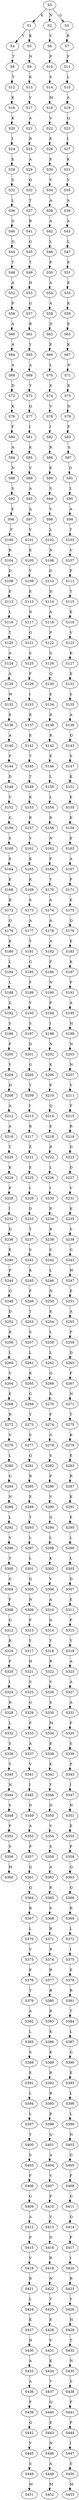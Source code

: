 strict digraph  {
	S0 -> S1 [ label = K ];
	S0 -> S2 [ label = N ];
	S0 -> S3 [ label = G ];
	S1 -> S4 [ label = Y ];
	S1 -> S5 [ label = K ];
	S2 -> S6 [ label = V ];
	S3 -> S7 [ label = R ];
	S4 -> S8 [ label = T ];
	S5 -> S9 [ label = N ];
	S6 -> S10 [ label = P ];
	S7 -> S11 [ label = F ];
	S8 -> S12 [ label = T ];
	S9 -> S13 [ label = K ];
	S10 -> S14 [ label = S ];
	S11 -> S15 [ label = L ];
	S12 -> S16 [ label = K ];
	S13 -> S17 [ label = V ];
	S14 -> S18 [ label = M ];
	S15 -> S19 [ label = A ];
	S16 -> S20 [ label = K ];
	S17 -> S21 [ label = A ];
	S18 -> S22 [ label = V ];
	S19 -> S23 [ label = Q ];
	S20 -> S24 [ label = I ];
	S21 -> S25 [ label = R ];
	S22 -> S26 [ label = E ];
	S23 -> S27 [ label = I ];
	S24 -> S28 [ label = E ];
	S25 -> S29 [ label = A ];
	S26 -> S30 [ label = E ];
	S27 -> S31 [ label = K ];
	S28 -> S32 [ label = S ];
	S29 -> S33 [ label = Q ];
	S30 -> S34 [ label = V ];
	S31 -> S35 [ label = V ];
	S32 -> S36 [ label = L ];
	S33 -> S37 [ label = T ];
	S34 -> S38 [ label = A ];
	S35 -> S39 [ label = A ];
	S36 -> S40 [ label = G ];
	S37 -> S41 [ label = R ];
	S38 -> S42 [ label = A ];
	S39 -> S43 [ label = A ];
	S40 -> S44 [ label = G ];
	S41 -> S45 [ label = G ];
	S42 -> S46 [ label = L ];
	S43 -> S47 [ label = L ];
	S44 -> S48 [ label = T ];
	S45 -> S49 [ label = T ];
	S46 -> S50 [ label = P ];
	S47 -> S51 [ label = E ];
	S48 -> S52 [ label = A ];
	S49 -> S53 [ label = H ];
	S50 -> S54 [ label = A ];
	S51 -> S55 [ label = E ];
	S52 -> S56 [ label = P ];
	S53 -> S57 [ label = G ];
	S54 -> S58 [ label = A ];
	S55 -> S59 [ label = K ];
	S56 -> S60 [ label = A ];
	S57 -> S61 [ label = R ];
	S58 -> S62 [ label = D ];
	S59 -> S63 [ label = E ];
	S60 -> S64 [ label = A ];
	S61 -> S65 [ label = Y ];
	S62 -> S66 [ label = E ];
	S63 -> S67 [ label = K ];
	S64 -> S68 [ label = A ];
	S65 -> S69 [ label = A ];
	S66 -> S70 [ label = L ];
	S67 -> S71 [ label = N ];
	S68 -> S72 [ label = D ];
	S69 -> S73 [ label = T ];
	S70 -> S74 [ label = E ];
	S71 -> S75 [ label = E ];
	S72 -> S76 [ label = K ];
	S73 -> S77 [ label = Q ];
	S74 -> S78 [ label = V ];
	S75 -> S79 [ label = D ];
	S76 -> S80 [ label = F ];
	S77 -> S81 [ label = I ];
	S78 -> S82 [ label = I ];
	S79 -> S83 [ label = P ];
	S80 -> S84 [ label = A ];
	S81 -> S85 [ label = K ];
	S82 -> S86 [ label = R ];
	S83 -> S87 [ label = S ];
	S84 -> S88 [ label = N ];
	S85 -> S89 [ label = V ];
	S86 -> S90 [ label = E ];
	S87 -> S91 [ label = D ];
	S88 -> S92 [ label = S ];
	S89 -> S93 [ label = A ];
	S90 -> S94 [ label = S ];
	S91 -> S95 [ label = L ];
	S92 -> S96 [ label = E ];
	S93 -> S97 [ label = A ];
	S94 -> S98 [ label = V ];
	S95 -> S99 [ label = A ];
	S96 -> S100 [ label = F ];
	S97 -> S101 [ label = V ];
	S98 -> S102 [ label = L ];
	S99 -> S103 [ label = T ];
	S100 -> S104 [ label = R ];
	S101 -> S105 [ label = E ];
	S102 -> S106 [ label = N ];
	S103 -> S107 [ label = V ];
	S104 -> S108 [ label = D ];
	S105 -> S109 [ label = Y ];
	S106 -> S110 [ label = G ];
	S107 -> S111 [ label = P ];
	S108 -> S112 [ label = E ];
	S109 -> S113 [ label = E ];
	S110 -> S114 [ label = D ];
	S111 -> S115 [ label = T ];
	S112 -> S116 [ label = L ];
	S113 -> S117 [ label = N ];
	S114 -> S118 [ label = A ];
	S115 -> S119 [ label = E ];
	S116 -> S120 [ label = T ];
	S117 -> S121 [ label = G ];
	S118 -> S122 [ label = F ];
	S119 -> S123 [ label = V ];
	S120 -> S124 [ label = A ];
	S121 -> S125 [ label = S ];
	S122 -> S126 [ label = G ];
	S123 -> S127 [ label = K ];
	S124 -> S128 [ label = A ];
	S125 -> S129 [ label = F ];
	S126 -> S130 [ label = Q ];
	S127 -> S131 [ label = E ];
	S128 -> S132 [ label = W ];
	S129 -> S133 [ label = I ];
	S130 -> S134 [ label = E ];
	S131 -> S135 [ label = S ];
	S132 -> S136 [ label = E ];
	S133 -> S137 [ label = E ];
	S134 -> S138 [ label = R ];
	S135 -> S139 [ label = A ];
	S136 -> S140 [ label = A ];
	S137 -> S141 [ label = E ];
	S138 -> S142 [ label = R ];
	S139 -> S143 [ label = Q ];
	S140 -> S144 [ label = P ];
	S141 -> S145 [ label = T ];
	S142 -> S146 [ label = E ];
	S143 -> S147 [ label = S ];
	S144 -> S148 [ label = D ];
	S145 -> S149 [ label = T ];
	S146 -> S150 [ label = L ];
	S147 -> S151 [ label = K ];
	S148 -> S152 [ label = V ];
	S149 -> S153 [ label = K ];
	S150 -> S154 [ label = L ];
	S151 -> S155 [ label = E ];
	S152 -> S156 [ label = G ];
	S153 -> S157 [ label = R ];
	S154 -> S158 [ label = R ];
	S155 -> S159 [ label = K ];
	S156 -> S160 [ label = S ];
	S157 -> S161 [ label = Y ];
	S158 -> S162 [ label = N ];
	S159 -> S163 [ label = E ];
	S160 -> S164 [ label = E ];
	S161 -> S165 [ label = K ];
	S162 -> S166 [ label = F ];
	S163 -> S167 [ label = A ];
	S164 -> S168 [ label = E ];
	S165 -> S169 [ label = K ];
	S166 -> S170 [ label = Y ];
	S167 -> S171 [ label = P ];
	S168 -> S172 [ label = R ];
	S169 -> S173 [ label = S ];
	S170 -> S174 [ label = A ];
	S171 -> S175 [ label = E ];
	S172 -> S176 [ label = Q ];
	S173 -> S177 [ label = A ];
	S174 -> S178 [ label = A ];
	S175 -> S179 [ label = Q ];
	S176 -> S180 [ label = K ];
	S177 -> S181 [ label = T ];
	S178 -> S182 [ label = A ];
	S179 -> S183 [ label = E ];
	S180 -> S184 [ label = L ];
	S181 -> S185 [ label = G ];
	S182 -> S186 [ label = F ];
	S183 -> S187 [ label = K ];
	S184 -> S188 [ label = L ];
	S185 -> S189 [ label = F ];
	S186 -> S190 [ label = N ];
	S187 -> S191 [ label = F ];
	S188 -> S192 [ label = S ];
	S189 -> S193 [ label = Y ];
	S190 -> S194 [ label = P ];
	S191 -> S195 [ label = A ];
	S192 -> S196 [ label = S ];
	S193 -> S197 [ label = S ];
	S194 -> S198 [ label = I ];
	S195 -> S199 [ label = H ];
	S196 -> S200 [ label = F ];
	S197 -> S201 [ label = D ];
	S198 -> S202 [ label = N ];
	S199 -> S203 [ label = N ];
	S200 -> S204 [ label = Y ];
	S201 -> S205 [ label = G ];
	S202 -> S206 [ label = K ];
	S203 -> S207 [ label = N ];
	S204 -> S208 [ label = H ];
	S205 -> S209 [ label = Y ];
	S206 -> S210 [ label = P ];
	S207 -> S211 [ label = Y ];
	S208 -> S212 [ label = A ];
	S209 -> S213 [ label = I ];
	S210 -> S214 [ label = Q ];
	S211 -> S215 [ label = F ];
	S212 -> S216 [ label = A ];
	S213 -> S217 [ label = R ];
	S214 -> S218 [ label = E ];
	S215 -> S219 [ label = R ];
	S216 -> S220 [ label = Y ];
	S217 -> S221 [ label = E ];
	S218 -> S222 [ label = R ];
	S219 -> S223 [ label = D ];
	S220 -> S224 [ label = K ];
	S221 -> S225 [ label = E ];
	S222 -> S226 [ label = L ];
	S223 -> S227 [ label = D ];
	S224 -> S228 [ label = P ];
	S225 -> S229 [ label = I ];
	S226 -> S230 [ label = I ];
	S227 -> S231 [ label = V ];
	S228 -> S232 [ label = I ];
	S229 -> S233 [ label = D ];
	S230 -> S234 [ label = E ];
	S231 -> S235 [ label = K ];
	S232 -> S236 [ label = D ];
	S233 -> S237 [ label = T ];
	S234 -> S238 [ label = R ];
	S235 -> S239 [ label = S ];
	S236 -> S240 [ label = E ];
	S237 -> S241 [ label = S ];
	S238 -> S242 [ label = S ];
	S239 -> S243 [ label = G ];
	S240 -> S244 [ label = P ];
	S241 -> S245 [ label = K ];
	S242 -> S246 [ label = L ];
	S243 -> S247 [ label = W ];
	S244 -> S248 [ label = Q ];
	S245 -> S249 [ label = F ];
	S246 -> S250 [ label = N ];
	S247 -> S251 [ label = E ];
	S248 -> S252 [ label = D ];
	S249 -> S253 [ label = T ];
	S250 -> S254 [ label = E ];
	S251 -> S255 [ label = A ];
	S252 -> S256 [ label = R ];
	S253 -> S257 [ label = S ];
	S254 -> S258 [ label = L ];
	S255 -> S259 [ label = P ];
	S256 -> S260 [ label = L ];
	S257 -> S261 [ label = L ];
	S258 -> S262 [ label = L ];
	S259 -> S263 [ label = D ];
	S260 -> S264 [ label = V ];
	S261 -> S265 [ label = K ];
	S262 -> S266 [ label = Q ];
	S263 -> S267 [ label = F ];
	S264 -> S268 [ label = E ];
	S265 -> S269 [ label = G ];
	S266 -> S270 [ label = K ];
	S267 -> S271 [ label = N ];
	S268 -> S272 [ label = R ];
	S269 -> S273 [ label = T ];
	S270 -> S274 [ label = F ];
	S271 -> S275 [ label = T ];
	S272 -> S276 [ label = V ];
	S273 -> S277 [ label = S ];
	S274 -> S278 [ label = G ];
	S275 -> S279 [ label = K ];
	S276 -> S280 [ label = L ];
	S277 -> S281 [ label = Q ];
	S278 -> S282 [ label = S ];
	S279 -> S283 [ label = E ];
	S280 -> S284 [ label = G ];
	S281 -> S285 [ label = R ];
	S282 -> S286 [ label = P ];
	S283 -> S287 [ label = R ];
	S284 -> S288 [ label = N ];
	S285 -> S289 [ label = E ];
	S286 -> S290 [ label = V ];
	S287 -> S291 [ label = K ];
	S288 -> S292 [ label = L ];
	S289 -> S293 [ label = T ];
	S290 -> S294 [ label = Q ];
	S291 -> S295 [ label = E ];
	S292 -> S296 [ label = V ];
	S293 -> S297 [ label = L ];
	S294 -> S298 [ label = L ];
	S295 -> S299 [ label = L ];
	S296 -> S300 [ label = T ];
	S297 -> S301 [ label = L ];
	S298 -> S302 [ label = K ];
	S299 -> S303 [ label = L ];
	S300 -> S304 [ label = G ];
	S301 -> S305 [ label = Q ];
	S302 -> S306 [ label = V ];
	S303 -> S307 [ label = D ];
	S304 -> S308 [ label = F ];
	S305 -> S309 [ label = N ];
	S306 -> S310 [ label = A ];
	S307 -> S311 [ label = E ];
	S308 -> S312 [ label = G ];
	S309 -> S313 [ label = F ];
	S310 -> S314 [ label = G ];
	S311 -> S315 [ label = F ];
	S312 -> S316 [ label = R ];
	S313 -> S317 [ label = Y ];
	S314 -> S318 [ label = Y ];
	S315 -> S319 [ label = Y ];
	S316 -> S320 [ label = P ];
	S317 -> S321 [ label = H ];
	S318 -> S322 [ label = R ];
	S319 -> S323 [ label = A ];
	S320 -> S324 [ label = I ];
	S321 -> S325 [ label = S ];
	S322 -> S326 [ label = V ];
	S323 -> S327 [ label = A ];
	S324 -> S328 [ label = R ];
	S325 -> S329 [ label = G ];
	S326 -> S330 [ label = S ];
	S327 -> S331 [ label = A ];
	S328 -> S332 [ label = L ];
	S329 -> S333 [ label = F ];
	S330 -> S334 [ label = M ];
	S331 -> S335 [ label = F ];
	S332 -> S336 [ label = S ];
	S333 -> S337 [ label = A ];
	S334 -> S338 [ label = E ];
	S335 -> S339 [ label = S ];
	S336 -> S340 [ label = T ];
	S337 -> S341 [ label = V ];
	S338 -> S342 [ label = E ];
	S339 -> S343 [ label = P ];
	S340 -> S344 [ label = N ];
	S341 -> S345 [ label = I ];
	S342 -> S346 [ label = Y ];
	S343 -> S347 [ label = I ];
	S344 -> S348 [ label = S ];
	S345 -> S349 [ label = D ];
	S346 -> S350 [ label = D ];
	S347 -> S351 [ label = N ];
	S348 -> S352 [ label = F ];
	S349 -> S353 [ label = A ];
	S350 -> S354 [ label = V ];
	S351 -> S355 [ label = E ];
	S352 -> S356 [ label = S ];
	S353 -> S357 [ label = P ];
	S354 -> S358 [ label = S ];
	S355 -> S359 [ label = P ];
	S356 -> S360 [ label = M ];
	S357 -> S361 [ label = Q ];
	S358 -> S362 [ label = A ];
	S359 -> S363 [ label = Q ];
	S361 -> S364 [ label = Q ];
	S362 -> S365 [ label = R ];
	S363 -> S366 [ label = Q ];
	S364 -> S367 [ label = R ];
	S365 -> S368 [ label = S ];
	S366 -> S369 [ label = R ];
	S367 -> S370 [ label = L ];
	S368 -> S371 [ label = R ];
	S369 -> S372 [ label = L ];
	S370 -> S373 [ label = V ];
	S371 -> S374 [ label = R ];
	S372 -> S375 [ label = I ];
	S373 -> S376 [ label = E ];
	S374 -> S377 [ label = R ];
	S375 -> S378 [ label = E ];
	S376 -> S379 [ label = T ];
	S377 -> S380 [ label = R ];
	S378 -> S381 [ label = R ];
	S379 -> S382 [ label = A ];
	S380 -> S383 [ label = R ];
	S381 -> S384 [ label = T ];
	S382 -> S385 [ label = L ];
	S383 -> S386 [ label = K ];
	S384 -> S387 [ label = L ];
	S385 -> S388 [ label = S ];
	S386 -> S389 [ label = K ];
	S387 -> S390 [ label = G ];
	S388 -> S391 [ label = E ];
	S389 -> S392 [ label = R ];
	S390 -> S393 [ label = E ];
	S391 -> S394 [ label = L ];
	S392 -> S395 [ label = R ];
	S393 -> S396 [ label = L ];
	S394 -> S397 [ label = L ];
	S395 -> S398 [ label = E ];
	S396 -> S399 [ label = L ];
	S397 -> S400 [ label = T ];
	S398 -> S401 [ label = Q ];
	S399 -> S402 [ label = N ];
	S400 -> S403 [ label = S ];
	S401 -> S404 [ label = A ];
	S402 -> S405 [ label = G ];
	S403 -> S406 [ label = F ];
	S404 -> S407 [ label = V ];
	S405 -> S408 [ label = F ];
	S406 -> S409 [ label = G ];
	S407 -> S410 [ label = P ];
	S408 -> S411 [ label = G ];
	S409 -> S412 [ label = A ];
	S410 -> S413 [ label = V ];
	S411 -> S414 [ label = Q ];
	S412 -> S415 [ label = P ];
	S413 -> S416 [ label = D ];
	S414 -> S417 [ label = P ];
	S415 -> S418 [ label = V ];
	S416 -> S419 [ label = R ];
	S417 -> S420 [ label = I ];
	S418 -> S421 [ label = R ];
	S419 -> S422 [ label = N ];
	S420 -> S423 [ label = R ];
	S421 -> S424 [ label = L ];
	S422 -> S425 [ label = T ];
	S423 -> S426 [ label = Y ];
	S424 -> S427 [ label = K ];
	S425 -> S428 [ label = E ];
	S426 -> S429 [ label = H ];
	S427 -> S430 [ label = N ];
	S428 -> S431 [ label = V ];
	S429 -> S432 [ label = T ];
	S430 -> S433 [ label = A ];
	S431 -> S434 [ label = K ];
	S432 -> S435 [ label = N ];
	S433 -> S436 [ label = A ];
	S434 -> S437 [ label = T ];
	S435 -> S438 [ label = S ];
	S436 -> S439 [ label = F ];
	S437 -> S440 [ label = Q ];
	S438 -> S441 [ label = F ];
	S439 -> S442 [ label = Q ];
	S440 -> S443 [ label = E ];
	S441 -> S444 [ label = P ];
	S442 -> S445 [ label = V ];
	S443 -> S446 [ label = N ];
	S444 -> S447 [ label = I ];
	S445 -> S448 [ label = S ];
	S446 -> S449 [ label = A ];
	S447 -> S450 [ label = S ];
	S448 -> S451 [ label = M ];
	S449 -> S452 [ label = M ];
	S450 -> S453 [ label = M ];
}
